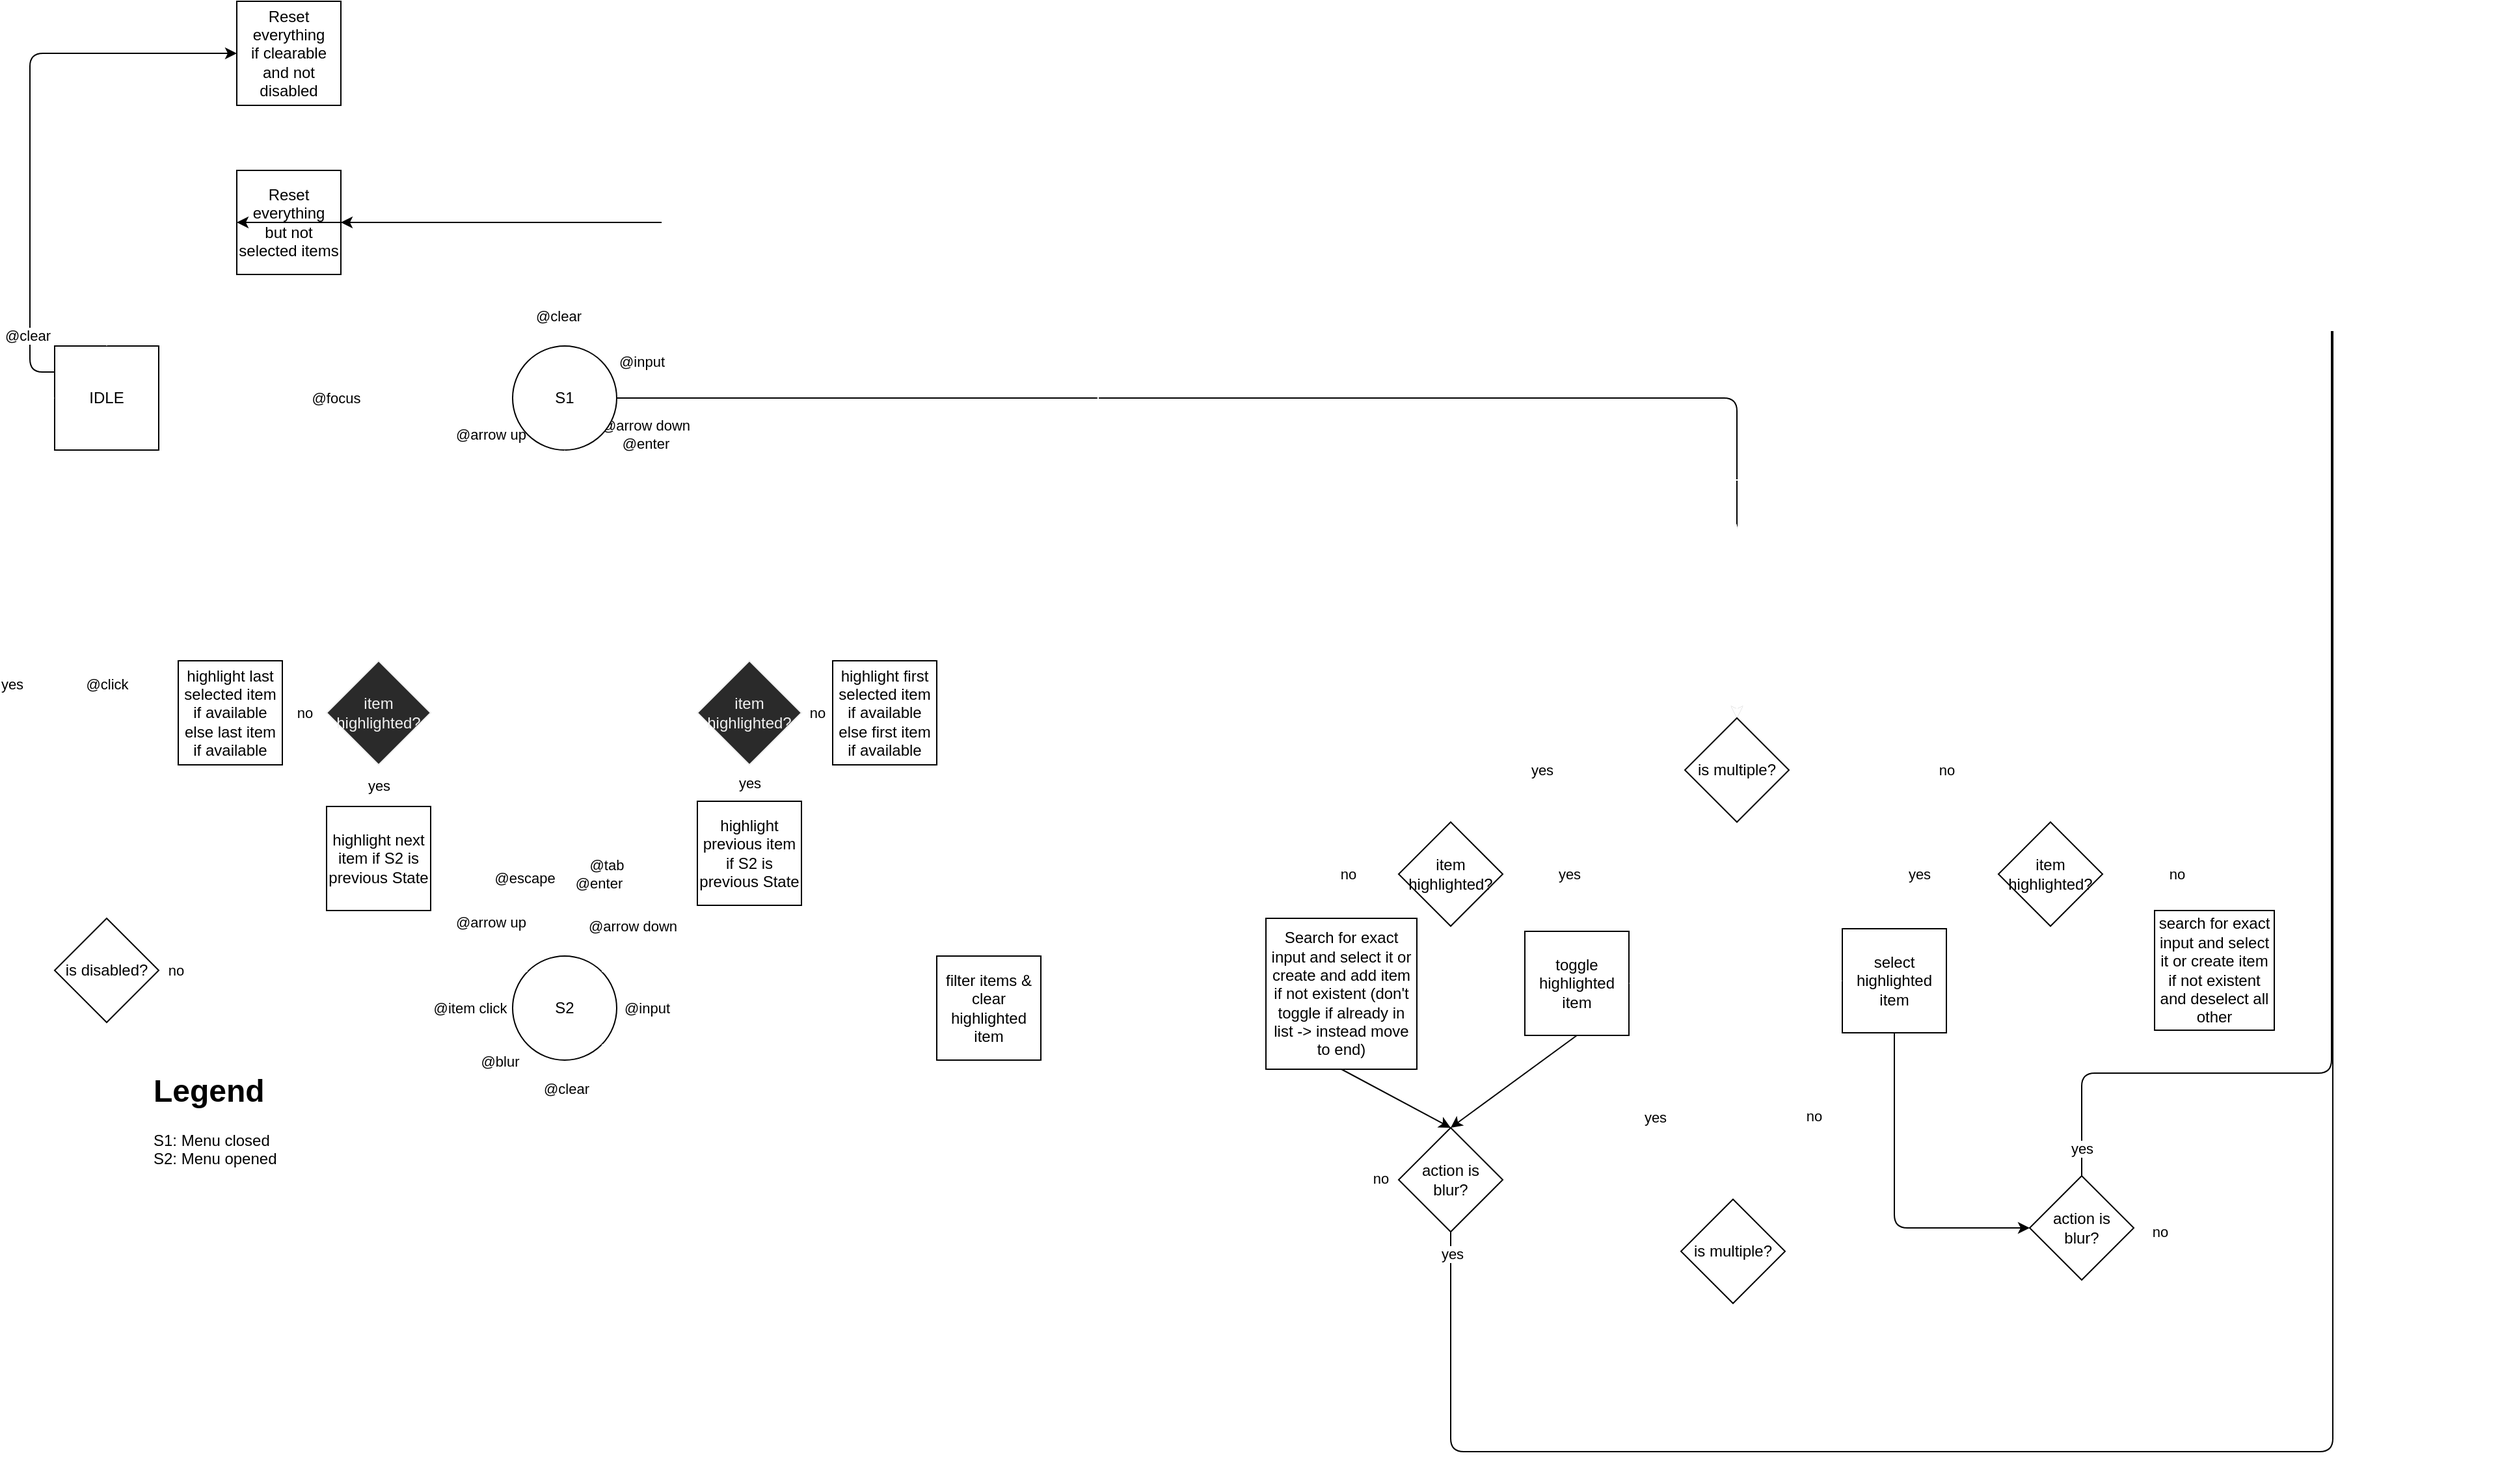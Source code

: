 <mxfile>
    <diagram id="SJrbAc279IfHiTuQCD1p" name="Page-1">
        <mxGraphModel dx="854" dy="339" grid="0" gridSize="10" guides="1" tooltips="1" connect="1" arrows="1" fold="1" page="0" pageScale="1" pageWidth="827" pageHeight="1169" math="0" shadow="0">
            <root>
                <mxCell id="0"/>
                <mxCell id="1" parent="0"/>
                <mxCell id="245" value="@focus" style="edgeStyle=orthogonalEdgeStyle;html=1;exitX=1;exitY=0.5;exitDx=0;exitDy=0;entryX=0;entryY=0.5;entryDx=0;entryDy=0;movable=1;resizable=1;rotatable=1;deletable=1;editable=1;connectable=1;fillColor=#FF0000;strokeColor=#FFFFFF;" parent="1" source="230" target="233" edge="1">
                    <mxGeometry relative="1" as="geometry"/>
                </mxCell>
                <mxCell id="285" value="@click" style="edgeStyle=orthogonalEdgeStyle;html=1;exitX=0.5;exitY=1;exitDx=0;exitDy=0;entryX=0.5;entryY=0;entryDx=0;entryDy=0;strokeColor=#FFFFFF;" parent="1" source="230" target="234" edge="1">
                    <mxGeometry relative="1" as="geometry"/>
                </mxCell>
                <mxCell id="381" style="edgeStyle=orthogonalEdgeStyle;html=1;exitX=0;exitY=0.25;exitDx=0;exitDy=0;entryX=0;entryY=0.5;entryDx=0;entryDy=0;" parent="1" source="230" target="314" edge="1">
                    <mxGeometry relative="1" as="geometry">
                        <Array as="points">
                            <mxPoint x="90" y="790"/>
                            <mxPoint x="90" y="545"/>
                        </Array>
                    </mxGeometry>
                </mxCell>
                <mxCell id="382" value="@clear" style="edgeLabel;html=1;align=center;verticalAlign=middle;resizable=0;points=[];" parent="381" vertex="1" connectable="0">
                    <mxGeometry x="-0.778" y="2" relative="1" as="geometry">
                        <mxPoint as="offset"/>
                    </mxGeometry>
                </mxCell>
                <mxCell id="230" value="IDLE" style="whiteSpace=wrap;html=1;aspect=fixed;" parent="1" vertex="1">
                    <mxGeometry x="109" y="770" width="80" height="80" as="geometry"/>
                </mxCell>
                <mxCell id="267" value="@arrow down&lt;br&gt;@enter" style="edgeStyle=orthogonalEdgeStyle;html=1;exitX=1;exitY=1;exitDx=0;exitDy=0;entryX=0.5;entryY=0;entryDx=0;entryDy=0;strokeColor=#FFFFFF;" parent="1" source="233" target="266" edge="1">
                    <mxGeometry x="-0.762" relative="1" as="geometry">
                        <Array as="points">
                            <mxPoint x="633" y="838"/>
                        </Array>
                        <mxPoint as="offset"/>
                    </mxGeometry>
                </mxCell>
                <mxCell id="279" value="@arrow up" style="edgeStyle=orthogonalEdgeStyle;html=1;exitX=0;exitY=1;exitDx=0;exitDy=0;entryX=0.5;entryY=0;entryDx=0;entryDy=0;strokeColor=#FFFFFF;" parent="1" source="233" target="277" edge="1">
                    <mxGeometry x="-0.804" relative="1" as="geometry">
                        <Array as="points">
                            <mxPoint x="358" y="838"/>
                        </Array>
                        <mxPoint as="offset"/>
                    </mxGeometry>
                </mxCell>
                <mxCell id="288" style="edgeStyle=orthogonalEdgeStyle;html=1;exitX=1;exitY=0;exitDx=0;exitDy=0;entryX=0.5;entryY=0;entryDx=0;entryDy=0;strokeColor=#FFFFFF;" parent="1" source="233" target="286" edge="1">
                    <mxGeometry relative="1" as="geometry"/>
                </mxCell>
                <mxCell id="289" value="@input" style="edgeLabel;html=1;align=center;verticalAlign=middle;resizable=0;points=[];" parent="288" vertex="1" connectable="0">
                    <mxGeometry x="-0.955" y="-2" relative="1" as="geometry">
                        <mxPoint x="13" y="-2" as="offset"/>
                    </mxGeometry>
                </mxCell>
                <mxCell id="315" style="edgeStyle=orthogonalEdgeStyle;html=1;exitX=0.5;exitY=0;exitDx=0;exitDy=0;entryX=1;entryY=0.5;entryDx=0;entryDy=0;strokeColor=#FFFFFF;" parent="1" source="233" target="314" edge="1">
                    <mxGeometry relative="1" as="geometry"/>
                </mxCell>
                <mxCell id="316" value="@clear" style="edgeLabel;html=1;align=center;verticalAlign=middle;resizable=0;points=[];" parent="315" vertex="1" connectable="0">
                    <mxGeometry x="-0.884" y="5" relative="1" as="geometry">
                        <mxPoint as="offset"/>
                    </mxGeometry>
                </mxCell>
                <mxCell id="395" style="edgeStyle=orthogonalEdgeStyle;html=1;exitX=1;exitY=0.5;exitDx=0;exitDy=0;entryX=0.5;entryY=0;entryDx=0;entryDy=0;" edge="1" parent="1" source="233" target="338">
                    <mxGeometry relative="1" as="geometry">
                        <mxPoint x="1847.053" y="1014.158" as="targetPoint"/>
                    </mxGeometry>
                </mxCell>
                <mxCell id="233" value="S1" style="ellipse;whiteSpace=wrap;html=1;aspect=fixed;" parent="1" vertex="1">
                    <mxGeometry x="461" y="770" width="80" height="80" as="geometry"/>
                </mxCell>
                <mxCell id="236" value="yes" style="edgeStyle=orthogonalEdgeStyle;html=1;entryX=0;entryY=0.5;entryDx=0;entryDy=0;exitX=0;exitY=0.5;exitDx=0;exitDy=0;strokeColor=#FFFFFF;" parent="1" source="234" target="230" edge="1">
                    <mxGeometry relative="1" as="geometry">
                        <mxPoint x="629" y="601" as="sourcePoint"/>
                        <Array as="points">
                            <mxPoint x="76" y="1250"/>
                            <mxPoint x="76" y="810"/>
                        </Array>
                    </mxGeometry>
                </mxCell>
                <mxCell id="292" style="edgeStyle=orthogonalEdgeStyle;html=1;exitX=1;exitY=0.5;exitDx=0;exitDy=0;entryX=0;entryY=0;entryDx=0;entryDy=0;strokeColor=#FFFFFF;" parent="1" source="234" target="271" edge="1">
                    <mxGeometry relative="1" as="geometry">
                        <Array as="points">
                            <mxPoint x="192" y="1251"/>
                        </Array>
                    </mxGeometry>
                </mxCell>
                <mxCell id="293" value="no" style="edgeLabel;html=1;align=center;verticalAlign=middle;resizable=0;points=[];" parent="292" vertex="1" connectable="0">
                    <mxGeometry x="-0.903" y="-3" relative="1" as="geometry">
                        <mxPoint x="-1" y="-3" as="offset"/>
                    </mxGeometry>
                </mxCell>
                <mxCell id="234" value="is disabled?" style="rhombus;whiteSpace=wrap;html=1;" parent="1" vertex="1">
                    <mxGeometry x="109" y="1210" width="80" height="80" as="geometry"/>
                </mxCell>
                <mxCell id="240" value="&lt;h1&gt;Legend&lt;/h1&gt;&lt;div&gt;S1: Menu closed&lt;/div&gt;&lt;div&gt;S2: Menu opened&lt;/div&gt;" style="text;html=1;strokeColor=none;fillColor=none;spacing=5;spacingTop=-20;whiteSpace=wrap;overflow=hidden;rounded=0;" parent="1" vertex="1">
                    <mxGeometry x="180" y="1323" width="190" height="120" as="geometry"/>
                </mxCell>
                <mxCell id="274" value="no" style="edgeStyle=none;html=1;exitX=1;exitY=0.5;exitDx=0;exitDy=0;entryX=0;entryY=0.5;entryDx=0;entryDy=0;strokeColor=#FFFFFF;" parent="1" source="266" target="273" edge="1">
                    <mxGeometry relative="1" as="geometry"/>
                </mxCell>
                <mxCell id="378" value="yes" style="edgeStyle=orthogonalEdgeStyle;html=1;exitX=0.5;exitY=1;exitDx=0;exitDy=0;entryX=0.5;entryY=0;entryDx=0;entryDy=0;strokeColor=#FFFFFF;fillColor=#FF0000;" parent="1" source="266" target="377" edge="1">
                    <mxGeometry relative="1" as="geometry"/>
                </mxCell>
                <mxCell id="266" value="item highlighted?" style="rhombus;whiteSpace=wrap;html=1;fontFamily=Helvetica;fontSize=12;fontColor=rgb(240, 240, 240);align=center;strokeColor=rgb(240, 240, 240);fillColor=rgb(42, 42, 42);" parent="1" vertex="1">
                    <mxGeometry x="603" y="1012" width="80" height="80" as="geometry"/>
                </mxCell>
                <mxCell id="290" style="edgeStyle=orthogonalEdgeStyle;html=1;exitX=1;exitY=0.5;exitDx=0;exitDy=0;entryX=0;entryY=0.5;entryDx=0;entryDy=0;strokeColor=#FFFFFF;" parent="1" source="271" target="286" edge="1">
                    <mxGeometry relative="1" as="geometry"/>
                </mxCell>
                <mxCell id="291" value="@input" style="edgeLabel;html=1;align=center;verticalAlign=middle;resizable=0;points=[];" parent="290" vertex="1" connectable="0">
                    <mxGeometry x="-0.919" y="1" relative="1" as="geometry">
                        <mxPoint x="13" y="1" as="offset"/>
                    </mxGeometry>
                </mxCell>
                <mxCell id="297" style="edgeStyle=orthogonalEdgeStyle;html=1;exitX=0.5;exitY=0;exitDx=0;exitDy=0;entryX=1;entryY=0.5;entryDx=0;entryDy=0;strokeColor=#FFFFFF;" parent="1" source="271" target="277" edge="1">
                    <mxGeometry relative="1" as="geometry">
                        <Array as="points">
                            <mxPoint x="501" y="1225"/>
                            <mxPoint x="434" y="1225"/>
                            <mxPoint x="434" y="1052"/>
                        </Array>
                    </mxGeometry>
                </mxCell>
                <mxCell id="301" value="@arrow up" style="edgeLabel;html=1;align=center;verticalAlign=middle;resizable=0;points=[];" parent="297" vertex="1" connectable="0">
                    <mxGeometry x="-0.569" y="2" relative="1" as="geometry">
                        <mxPoint x="-9" y="-14" as="offset"/>
                    </mxGeometry>
                </mxCell>
                <mxCell id="298" value="" style="edgeStyle=orthogonalEdgeStyle;html=1;exitX=0.5;exitY=0;exitDx=0;exitDy=0;entryX=0;entryY=0.5;entryDx=0;entryDy=0;strokeColor=#FFFFFF;" parent="1" source="271" target="266" edge="1">
                    <mxGeometry relative="1" as="geometry">
                        <Array as="points">
                            <mxPoint x="501" y="1225"/>
                            <mxPoint x="573" y="1225"/>
                            <mxPoint x="573" y="1052"/>
                        </Array>
                    </mxGeometry>
                </mxCell>
                <mxCell id="302" value="@arrow down" style="edgeLabel;html=1;align=center;verticalAlign=middle;resizable=0;points=[];" parent="298" vertex="1" connectable="0">
                    <mxGeometry x="-0.673" y="2" relative="1" as="geometry">
                        <mxPoint x="18" y="-7" as="offset"/>
                    </mxGeometry>
                </mxCell>
                <mxCell id="320" style="edgeStyle=orthogonalEdgeStyle;html=1;exitX=0;exitY=1;exitDx=0;exitDy=0;entryX=0.5;entryY=0;entryDx=0;entryDy=0;strokeColor=#FFFFFF;" parent="1" source="271" target="338" edge="1">
                    <mxGeometry relative="1" as="geometry">
                        <Array as="points">
                            <mxPoint x="451" y="1307"/>
                            <mxPoint x="451" y="1445"/>
                            <mxPoint x="952" y="1445"/>
                            <mxPoint x="952" y="902"/>
                            <mxPoint x="1402" y="902"/>
                        </Array>
                    </mxGeometry>
                </mxCell>
                <mxCell id="321" value="@blur" style="edgeLabel;html=1;align=center;verticalAlign=middle;resizable=0;points=[];" parent="320" vertex="1" connectable="0">
                    <mxGeometry x="-0.981" y="-4" relative="1" as="geometry">
                        <mxPoint x="-5" y="16" as="offset"/>
                    </mxGeometry>
                </mxCell>
                <mxCell id="322" style="edgeStyle=orthogonalEdgeStyle;html=1;exitX=0.5;exitY=1;exitDx=0;exitDy=0;entryX=1;entryY=0.5;entryDx=0;entryDy=0;strokeColor=#FFFFFF;" parent="1" source="271" target="314" edge="1">
                    <mxGeometry relative="1" as="geometry">
                        <Array as="points">
                            <mxPoint x="501" y="1401"/>
                            <mxPoint x="911" y="1401"/>
                            <mxPoint x="911" y="545"/>
                        </Array>
                    </mxGeometry>
                </mxCell>
                <mxCell id="323" value="@clear" style="edgeLabel;html=1;align=center;verticalAlign=middle;resizable=0;points=[];" parent="322" vertex="1" connectable="0">
                    <mxGeometry x="-0.977" y="1" relative="1" as="geometry">
                        <mxPoint as="offset"/>
                    </mxGeometry>
                </mxCell>
                <mxCell id="327" style="edgeStyle=orthogonalEdgeStyle;html=1;exitX=0.5;exitY=0;exitDx=0;exitDy=0;entryX=0.5;entryY=0;entryDx=0;entryDy=0;strokeColor=#FFFFFF;" parent="1" source="271" target="338" edge="1">
                    <mxGeometry relative="1" as="geometry">
                        <mxPoint x="501" y="1031" as="targetPoint"/>
                        <Array as="points">
                            <mxPoint x="501" y="1191"/>
                            <mxPoint x="535" y="1191"/>
                            <mxPoint x="535" y="902"/>
                            <mxPoint x="1402" y="902"/>
                        </Array>
                    </mxGeometry>
                </mxCell>
                <mxCell id="364" value="@enter" style="edgeLabel;html=1;align=center;verticalAlign=middle;resizable=0;points=[];" parent="327" vertex="1" connectable="0">
                    <mxGeometry x="-0.897" y="3" relative="1" as="geometry">
                        <mxPoint x="2" y="-5" as="offset"/>
                    </mxGeometry>
                </mxCell>
                <mxCell id="380" value="@tab" style="edgeLabel;html=1;align=center;verticalAlign=middle;resizable=0;points=[];" parent="327" vertex="1" connectable="0">
                    <mxGeometry x="-0.856" y="1" relative="1" as="geometry">
                        <mxPoint x="-1" y="-4" as="offset"/>
                    </mxGeometry>
                </mxCell>
                <mxCell id="365" style="edgeStyle=orthogonalEdgeStyle;html=1;exitX=0.5;exitY=0;exitDx=0;exitDy=0;entryX=0.5;entryY=1;entryDx=0;entryDy=0;strokeColor=#FFFFFF;" parent="1" source="271" target="233" edge="1">
                    <mxGeometry relative="1" as="geometry">
                        <Array as="points">
                            <mxPoint x="501" y="1191"/>
                            <mxPoint x="472" y="1191"/>
                            <mxPoint x="472" y="875"/>
                            <mxPoint x="501" y="875"/>
                        </Array>
                    </mxGeometry>
                </mxCell>
                <mxCell id="366" value="@escape" style="edgeLabel;html=1;align=center;verticalAlign=middle;resizable=0;points=[];" parent="365" vertex="1" connectable="0">
                    <mxGeometry x="-0.508" relative="1" as="geometry">
                        <mxPoint x="-2" y="21" as="offset"/>
                    </mxGeometry>
                </mxCell>
                <mxCell id="372" style="edgeStyle=orthogonalEdgeStyle;html=1;exitX=0;exitY=0.5;exitDx=0;exitDy=0;entryX=0.5;entryY=1;entryDx=0;entryDy=0;strokeColor=#FFFFFF;" parent="1" source="271" target="367" edge="1">
                    <mxGeometry relative="1" as="geometry">
                        <Array as="points">
                            <mxPoint x="396" y="1279"/>
                            <mxPoint x="396" y="1543"/>
                            <mxPoint x="1399" y="1543"/>
                        </Array>
                    </mxGeometry>
                </mxCell>
                <mxCell id="373" value="@item click" style="edgeLabel;html=1;align=center;verticalAlign=middle;resizable=0;points=[];" parent="372" vertex="1" connectable="0">
                    <mxGeometry x="-0.972" relative="1" as="geometry">
                        <mxPoint x="-14" as="offset"/>
                    </mxGeometry>
                </mxCell>
                <mxCell id="271" value="S2" style="ellipse;whiteSpace=wrap;html=1;aspect=fixed;" parent="1" vertex="1">
                    <mxGeometry x="461" y="1239" width="80" height="80" as="geometry"/>
                </mxCell>
                <mxCell id="275" style="edgeStyle=orthogonalEdgeStyle;html=1;exitX=0.5;exitY=1;exitDx=0;exitDy=0;entryX=1;entryY=0;entryDx=0;entryDy=0;strokeColor=#FFFFFF;" parent="1" source="273" target="271" edge="1">
                    <mxGeometry relative="1" as="geometry">
                        <Array as="points">
                            <mxPoint x="737" y="1251"/>
                        </Array>
                    </mxGeometry>
                </mxCell>
                <mxCell id="273" value="highlight first selected item if available else first item if available" style="whiteSpace=wrap;html=1;aspect=fixed;" parent="1" vertex="1">
                    <mxGeometry x="707" y="1012" width="80" height="80" as="geometry"/>
                </mxCell>
                <mxCell id="276" value="no" style="edgeStyle=none;html=1;exitX=0;exitY=0.5;exitDx=0;exitDy=0;entryX=1;entryY=0.5;entryDx=0;entryDy=0;strokeColor=#FFFFFF;" parent="1" source="277" target="278" edge="1">
                    <mxGeometry relative="1" as="geometry"/>
                </mxCell>
                <mxCell id="281" value="yes" style="edgeStyle=orthogonalEdgeStyle;html=1;exitX=0.5;exitY=1;exitDx=0;exitDy=0;entryX=0.5;entryY=0;entryDx=0;entryDy=0;strokeColor=#FFFFFF;" parent="1" source="277" target="374" edge="1">
                    <mxGeometry relative="1" as="geometry"/>
                </mxCell>
                <mxCell id="277" value="item highlighted?" style="rhombus;whiteSpace=wrap;html=1;fontFamily=Helvetica;fontSize=12;fontColor=rgb(240, 240, 240);align=center;strokeColor=rgb(240, 240, 240);fillColor=rgb(42, 42, 42);" parent="1" vertex="1">
                    <mxGeometry x="318" y="1012" width="80" height="80" as="geometry"/>
                </mxCell>
                <mxCell id="282" style="edgeStyle=orthogonalEdgeStyle;html=1;exitX=0.5;exitY=1;exitDx=0;exitDy=0;entryX=0;entryY=0;entryDx=0;entryDy=0;strokeColor=#FFFFFF;" parent="1" source="278" target="271" edge="1">
                    <mxGeometry relative="1" as="geometry">
                        <Array as="points">
                            <mxPoint x="244" y="1251"/>
                        </Array>
                    </mxGeometry>
                </mxCell>
                <mxCell id="278" value="highlight last selected item if available else last item if available" style="whiteSpace=wrap;html=1;aspect=fixed;" parent="1" vertex="1">
                    <mxGeometry x="204" y="1012" width="80" height="80" as="geometry"/>
                </mxCell>
                <mxCell id="296" style="edgeStyle=orthogonalEdgeStyle;html=1;exitX=0.5;exitY=1;exitDx=0;exitDy=0;entryX=1;entryY=1;entryDx=0;entryDy=0;strokeColor=#FFFFFF;" parent="1" source="286" target="271" edge="1">
                    <mxGeometry relative="1" as="geometry">
                        <Array as="points">
                            <mxPoint x="827" y="1353"/>
                            <mxPoint x="553" y="1353"/>
                            <mxPoint x="553" y="1307"/>
                        </Array>
                    </mxGeometry>
                </mxCell>
                <mxCell id="286" value="filter items &amp;amp; clear highlighted item" style="whiteSpace=wrap;html=1;aspect=fixed;" parent="1" vertex="1">
                    <mxGeometry x="787" y="1239" width="80" height="80" as="geometry"/>
                </mxCell>
                <mxCell id="312" style="edgeStyle=orthogonalEdgeStyle;html=1;exitX=0.5;exitY=1;exitDx=0;exitDy=0;entryX=0.5;entryY=0;entryDx=0;entryDy=0;strokeColor=#FFFFFF;" parent="1" source="310" target="230" edge="1">
                    <mxGeometry relative="1" as="geometry"/>
                </mxCell>
                <mxCell id="310" value="Reset everything&lt;br&gt;but not&lt;br&gt;selected items" style="whiteSpace=wrap;html=1;aspect=fixed;" parent="1" vertex="1">
                    <mxGeometry x="249" y="635" width="80" height="80" as="geometry"/>
                </mxCell>
                <mxCell id="317" style="edgeStyle=orthogonalEdgeStyle;html=1;exitX=0.5;exitY=1;exitDx=0;exitDy=0;entryX=0.5;entryY=0;entryDx=0;entryDy=0;strokeColor=#FFFFFF;" parent="1" source="314" target="230" edge="1">
                    <mxGeometry relative="1" as="geometry">
                        <Array as="points">
                            <mxPoint x="289" y="614"/>
                            <mxPoint x="149" y="614"/>
                        </Array>
                    </mxGeometry>
                </mxCell>
                <mxCell id="314" value="Reset everything&lt;br&gt;if clearable and not disabled" style="whiteSpace=wrap;html=1;aspect=fixed;" parent="1" vertex="1">
                    <mxGeometry x="249" y="505" width="80" height="80" as="geometry"/>
                </mxCell>
                <mxCell id="359" value="yes" style="edgeStyle=orthogonalEdgeStyle;html=1;exitX=0;exitY=0.5;exitDx=0;exitDy=0;entryX=0.5;entryY=0;entryDx=0;entryDy=0;strokeColor=#FFFFFF;" parent="1" source="338" target="339" edge="1">
                    <mxGeometry relative="1" as="geometry"/>
                </mxCell>
                <mxCell id="360" value="no" style="edgeStyle=orthogonalEdgeStyle;html=1;exitX=1;exitY=0.5;exitDx=0;exitDy=0;entryX=0.5;entryY=0;entryDx=0;entryDy=0;strokeColor=#FFFFFF;" parent="1" source="338" target="343" edge="1">
                    <mxGeometry relative="1" as="geometry"/>
                </mxCell>
                <mxCell id="338" value="is multiple?" style="rhombus;whiteSpace=wrap;html=1;" parent="1" vertex="1">
                    <mxGeometry x="1362" y="1056" width="80" height="80" as="geometry"/>
                </mxCell>
                <mxCell id="349" value="yes" style="edgeStyle=orthogonalEdgeStyle;html=1;exitX=1;exitY=0.5;exitDx=0;exitDy=0;entryX=0.5;entryY=0;entryDx=0;entryDy=0;strokeColor=#FFFFFF;" parent="1" source="339" target="348" edge="1">
                    <mxGeometry relative="1" as="geometry"/>
                </mxCell>
                <mxCell id="352" value="no" style="edgeStyle=orthogonalEdgeStyle;html=1;exitX=0;exitY=0.5;exitDx=0;exitDy=0;entryX=0.5;entryY=0;entryDx=0;entryDy=0;strokeColor=#FFFFFF;" parent="1" source="339" target="351" edge="1">
                    <mxGeometry relative="1" as="geometry"/>
                </mxCell>
                <mxCell id="339" value="item highlighted?" style="rhombus;whiteSpace=wrap;html=1;" parent="1" vertex="1">
                    <mxGeometry x="1142" y="1136" width="80" height="80" as="geometry"/>
                </mxCell>
                <mxCell id="368" value="yes" style="edgeStyle=orthogonalEdgeStyle;html=1;exitX=0;exitY=0.5;exitDx=0;exitDy=0;entryX=0.5;entryY=0;entryDx=0;entryDy=0;strokeColor=#FFFFFF;" parent="1" source="343" target="344" edge="1">
                    <mxGeometry relative="1" as="geometry"/>
                </mxCell>
                <mxCell id="369" value="no" style="edgeStyle=orthogonalEdgeStyle;html=1;exitX=1;exitY=0.5;exitDx=0;exitDy=0;entryX=0.5;entryY=0;entryDx=0;entryDy=0;strokeColor=#FFFFFF;" parent="1" source="343" target="345" edge="1">
                    <mxGeometry relative="1" as="geometry"/>
                </mxCell>
                <mxCell id="343" value="item highlighted?" style="rhombus;whiteSpace=wrap;html=1;" parent="1" vertex="1">
                    <mxGeometry x="1603" y="1136" width="80" height="80" as="geometry"/>
                </mxCell>
                <mxCell id="363" style="edgeStyle=orthogonalEdgeStyle;html=1;entryX=1;entryY=0.5;entryDx=0;entryDy=0;exitX=0.5;exitY=1;exitDx=0;exitDy=0;strokeColor=#FFFFFF;" parent="1" source="345" target="310" edge="1">
                    <mxGeometry relative="1" as="geometry">
                        <Array as="points">
                            <mxPoint x="1769" y="1329"/>
                            <mxPoint x="1860" y="1329"/>
                            <mxPoint x="1860" y="675"/>
                        </Array>
                        <mxPoint x="1742" y="1384" as="sourcePoint"/>
                    </mxGeometry>
                </mxCell>
                <mxCell id="391" style="edgeStyle=orthogonalEdgeStyle;html=1;exitX=0.5;exitY=1;exitDx=0;exitDy=0;entryX=0;entryY=0.5;entryDx=0;entryDy=0;" edge="1" parent="1" source="344" target="388">
                    <mxGeometry relative="1" as="geometry"/>
                </mxCell>
                <mxCell id="344" value="select highlighted item" style="whiteSpace=wrap;html=1;aspect=fixed;" parent="1" vertex="1">
                    <mxGeometry x="1483" y="1218" width="80" height="80" as="geometry"/>
                </mxCell>
                <mxCell id="362" style="edgeStyle=orthogonalEdgeStyle;html=1;entryX=0.5;entryY=1;entryDx=0;entryDy=0;exitX=1;exitY=0.5;exitDx=0;exitDy=0;strokeColor=#FFFFFF;" parent="1" source="388" target="233" edge="1">
                    <mxGeometry relative="1" as="geometry">
                        <Array as="points">
                            <mxPoint x="1979" y="1448"/>
                            <mxPoint x="1979" y="873"/>
                            <mxPoint x="501" y="873"/>
                        </Array>
                        <mxPoint x="1562" y="1386" as="sourcePoint"/>
                    </mxGeometry>
                </mxCell>
                <mxCell id="392" value="no" style="edgeLabel;html=1;align=center;verticalAlign=middle;resizable=0;points=[];" vertex="1" connectable="0" parent="362">
                    <mxGeometry x="-0.983" y="-3" relative="1" as="geometry">
                        <mxPoint as="offset"/>
                    </mxGeometry>
                </mxCell>
                <mxCell id="345" value="search for exact input and select it or create item if not existent&lt;br&gt;and deselect all other" style="whiteSpace=wrap;html=1;aspect=fixed;" parent="1" vertex="1">
                    <mxGeometry x="1723" y="1204" width="92" height="92" as="geometry"/>
                </mxCell>
                <mxCell id="361" style="edgeStyle=orthogonalEdgeStyle;html=1;exitX=0;exitY=0.5;exitDx=0;exitDy=0;entryX=1;entryY=1;entryDx=0;entryDy=0;strokeColor=#FFFFFF;" parent="1" source="383" target="271" edge="1">
                    <mxGeometry relative="1" as="geometry">
                        <Array as="points">
                            <mxPoint x="1098" y="1411"/>
                            <mxPoint x="1098" y="1353"/>
                            <mxPoint x="553" y="1353"/>
                            <mxPoint x="553" y="1307"/>
                        </Array>
                    </mxGeometry>
                </mxCell>
                <mxCell id="384" style="edgeStyle=none;html=1;exitX=0.5;exitY=1;exitDx=0;exitDy=0;entryX=0.5;entryY=0;entryDx=0;entryDy=0;" edge="1" parent="1" source="348" target="383">
                    <mxGeometry relative="1" as="geometry"/>
                </mxCell>
                <mxCell id="348" value="toggle highlighted item" style="whiteSpace=wrap;html=1;aspect=fixed;" parent="1" vertex="1">
                    <mxGeometry x="1239" y="1220" width="80" height="80" as="geometry"/>
                </mxCell>
                <mxCell id="358" style="edgeStyle=orthogonalEdgeStyle;html=1;exitX=0;exitY=0.5;exitDx=0;exitDy=0;entryX=1;entryY=1;entryDx=0;entryDy=0;strokeColor=#FFFFFF;" parent="1" source="383" target="271" edge="1">
                    <mxGeometry relative="1" as="geometry">
                        <Array as="points">
                            <mxPoint x="1098" y="1411"/>
                            <mxPoint x="1098" y="1353"/>
                            <mxPoint x="553" y="1353"/>
                            <mxPoint x="553" y="1307"/>
                        </Array>
                    </mxGeometry>
                </mxCell>
                <mxCell id="386" value="no" style="edgeLabel;html=1;align=center;verticalAlign=middle;resizable=0;points=[];" vertex="1" connectable="0" parent="358">
                    <mxGeometry x="-0.957" y="-1" relative="1" as="geometry">
                        <mxPoint x="1" as="offset"/>
                    </mxGeometry>
                </mxCell>
                <mxCell id="385" style="edgeStyle=none;html=1;exitX=0.5;exitY=1;exitDx=0;exitDy=0;entryX=0.5;entryY=0;entryDx=0;entryDy=0;" edge="1" parent="1" source="351" target="383">
                    <mxGeometry relative="1" as="geometry"/>
                </mxCell>
                <mxCell id="351" value="Search for exact input and select it or create and add item if not existent (don't toggle if already in list -&amp;gt; instead move to end)" style="whiteSpace=wrap;html=1;aspect=fixed;" parent="1" vertex="1">
                    <mxGeometry x="1040" y="1210" width="116" height="116" as="geometry"/>
                </mxCell>
                <mxCell id="370" value="yes" style="edgeStyle=orthogonalEdgeStyle;html=1;exitX=0;exitY=0.5;exitDx=0;exitDy=0;entryX=1;entryY=0.5;entryDx=0;entryDy=0;strokeColor=#FFFFFF;" parent="1" source="367" target="348" edge="1">
                    <mxGeometry relative="1" as="geometry"/>
                </mxCell>
                <mxCell id="371" value="no" style="edgeStyle=orthogonalEdgeStyle;html=1;exitX=1;exitY=0.5;exitDx=0;exitDy=0;entryX=0;entryY=0.5;entryDx=0;entryDy=0;strokeColor=#FFFFFF;" parent="1" source="367" target="344" edge="1">
                    <mxGeometry relative="1" as="geometry"/>
                </mxCell>
                <mxCell id="367" value="is multiple?" style="rhombus;whiteSpace=wrap;html=1;" parent="1" vertex="1">
                    <mxGeometry x="1359" y="1426" width="80" height="80" as="geometry"/>
                </mxCell>
                <mxCell id="376" style="edgeStyle=orthogonalEdgeStyle;html=1;exitX=0.5;exitY=1;exitDx=0;exitDy=0;entryX=0;entryY=0;entryDx=0;entryDy=0;strokeColor=#FFFFFF;fillColor=#FF0000;" parent="1" source="374" target="271" edge="1">
                    <mxGeometry relative="1" as="geometry">
                        <Array as="points">
                            <mxPoint x="358" y="1251"/>
                        </Array>
                    </mxGeometry>
                </mxCell>
                <mxCell id="374" value="highlight next item if S2 is previous State" style="whiteSpace=wrap;html=1;aspect=fixed;" parent="1" vertex="1">
                    <mxGeometry x="318" y="1124" width="80" height="80" as="geometry"/>
                </mxCell>
                <mxCell id="379" style="edgeStyle=orthogonalEdgeStyle;html=1;exitX=0.5;exitY=1;exitDx=0;exitDy=0;entryX=1;entryY=0;entryDx=0;entryDy=0;strokeColor=#FFFFFF;fillColor=#FF0000;" parent="1" source="377" target="271" edge="1">
                    <mxGeometry relative="1" as="geometry">
                        <Array as="points">
                            <mxPoint x="643" y="1251"/>
                        </Array>
                    </mxGeometry>
                </mxCell>
                <mxCell id="377" value="highlight previous item if S2 is previous State" style="whiteSpace=wrap;html=1;aspect=fixed;" parent="1" vertex="1">
                    <mxGeometry x="603" y="1120" width="80" height="80" as="geometry"/>
                </mxCell>
                <mxCell id="387" style="edgeStyle=orthogonalEdgeStyle;html=1;exitX=0.5;exitY=1;exitDx=0;exitDy=0;entryX=0;entryY=0.5;entryDx=0;entryDy=0;" edge="1" parent="1" source="383" target="310">
                    <mxGeometry relative="1" as="geometry">
                        <mxPoint x="-64" y="1363" as="targetPoint"/>
                        <Array as="points">
                            <mxPoint x="1182" y="1620"/>
                            <mxPoint x="1860" y="1620"/>
                            <mxPoint x="1860" y="675"/>
                        </Array>
                    </mxGeometry>
                </mxCell>
                <mxCell id="389" value="yes" style="edgeLabel;html=1;align=center;verticalAlign=middle;resizable=0;points=[];" vertex="1" connectable="0" parent="387">
                    <mxGeometry x="-0.99" y="1" relative="1" as="geometry">
                        <mxPoint as="offset"/>
                    </mxGeometry>
                </mxCell>
                <mxCell id="383" value="action is&lt;br&gt;blur?" style="rhombus;whiteSpace=wrap;html=1;" vertex="1" parent="1">
                    <mxGeometry x="1142" y="1371" width="80" height="80" as="geometry"/>
                </mxCell>
                <mxCell id="393" style="edgeStyle=orthogonalEdgeStyle;html=1;exitX=0.5;exitY=0;exitDx=0;exitDy=0;entryX=1;entryY=0.5;entryDx=0;entryDy=0;" edge="1" parent="1" source="388" target="310">
                    <mxGeometry relative="1" as="geometry">
                        <mxPoint x="351" y="671" as="targetPoint"/>
                        <Array as="points">
                            <mxPoint x="1667" y="1329"/>
                            <mxPoint x="1859" y="1329"/>
                            <mxPoint x="1859" y="675"/>
                        </Array>
                    </mxGeometry>
                </mxCell>
                <mxCell id="394" value="yes" style="edgeLabel;html=1;align=center;verticalAlign=middle;resizable=0;points=[];" vertex="1" connectable="0" parent="393">
                    <mxGeometry x="-0.983" relative="1" as="geometry">
                        <mxPoint as="offset"/>
                    </mxGeometry>
                </mxCell>
                <mxCell id="388" value="action is&lt;br&gt;blur?" style="rhombus;whiteSpace=wrap;html=1;" vertex="1" parent="1">
                    <mxGeometry x="1627" y="1408" width="80" height="80" as="geometry"/>
                </mxCell>
            </root>
        </mxGraphModel>
    </diagram>
</mxfile>